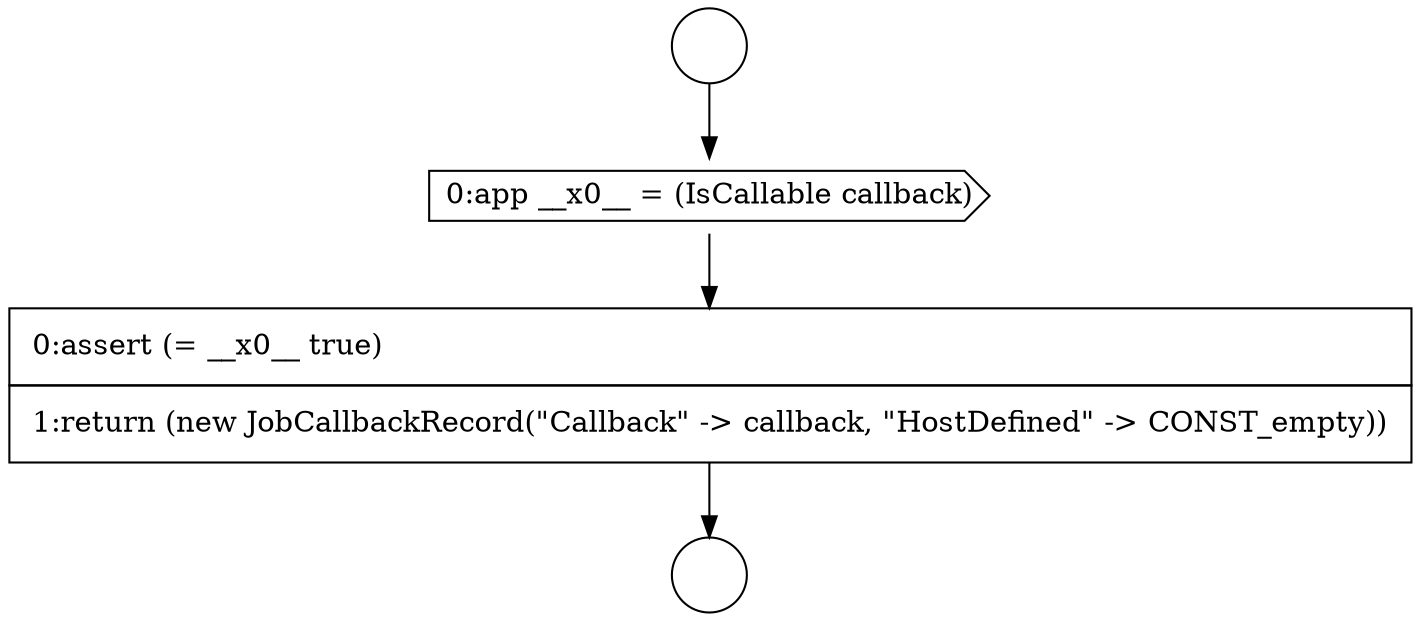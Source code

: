 digraph {
  node1917 [shape=circle label=" " color="black" fillcolor="white" style=filled]
  node1919 [shape=cds, label=<<font color="black">0:app __x0__ = (IsCallable callback)</font>> color="black" fillcolor="white" style=filled]
  node1920 [shape=none, margin=0, label=<<font color="black">
    <table border="0" cellborder="1" cellspacing="0" cellpadding="10">
      <tr><td align="left">0:assert (= __x0__ true)</td></tr>
      <tr><td align="left">1:return (new JobCallbackRecord(&quot;Callback&quot; -&gt; callback, &quot;HostDefined&quot; -&gt; CONST_empty))</td></tr>
    </table>
  </font>> color="black" fillcolor="white" style=filled]
  node1918 [shape=circle label=" " color="black" fillcolor="white" style=filled]
  node1917 -> node1919 [ color="black"]
  node1919 -> node1920 [ color="black"]
  node1920 -> node1918 [ color="black"]
}
